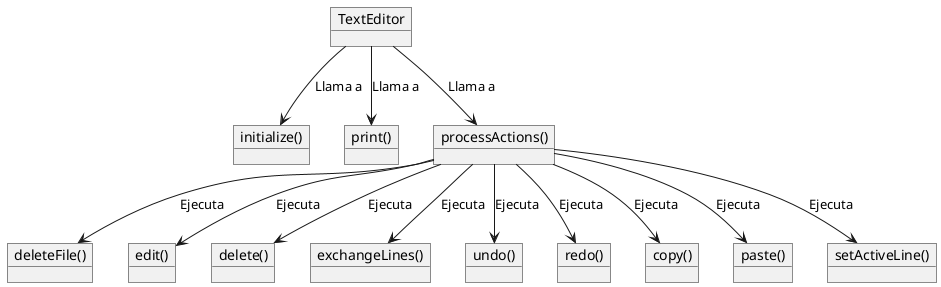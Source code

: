 @startuml
object "TextEditor" as editor

' Nivel superior
object "initialize()" as init
object "print()" as print
object "processActions()" as actions

' Subfunciones de processActions
object "deleteFile()" as deleteFile
object "edit()" as edit
object "delete()" as delete
object "exchangeLines()" as exchange
object "undo()" as undo
object "redo()" as redo
object "copy()" as copy
object "paste()" as paste
object "setActiveLine()" as setLine

' Estructura de árbol
editor --> init : Llama a
editor --> print : Llama a
editor --> actions : Llama a

actions --> deleteFile : Ejecuta
actions --> edit : Ejecuta
actions --> delete : Ejecuta
actions --> exchange : Ejecuta
actions --> undo : Ejecuta
actions --> redo : Ejecuta
actions --> copy : Ejecuta
actions --> paste : Ejecuta
actions --> setLine : Ejecuta
@enduml